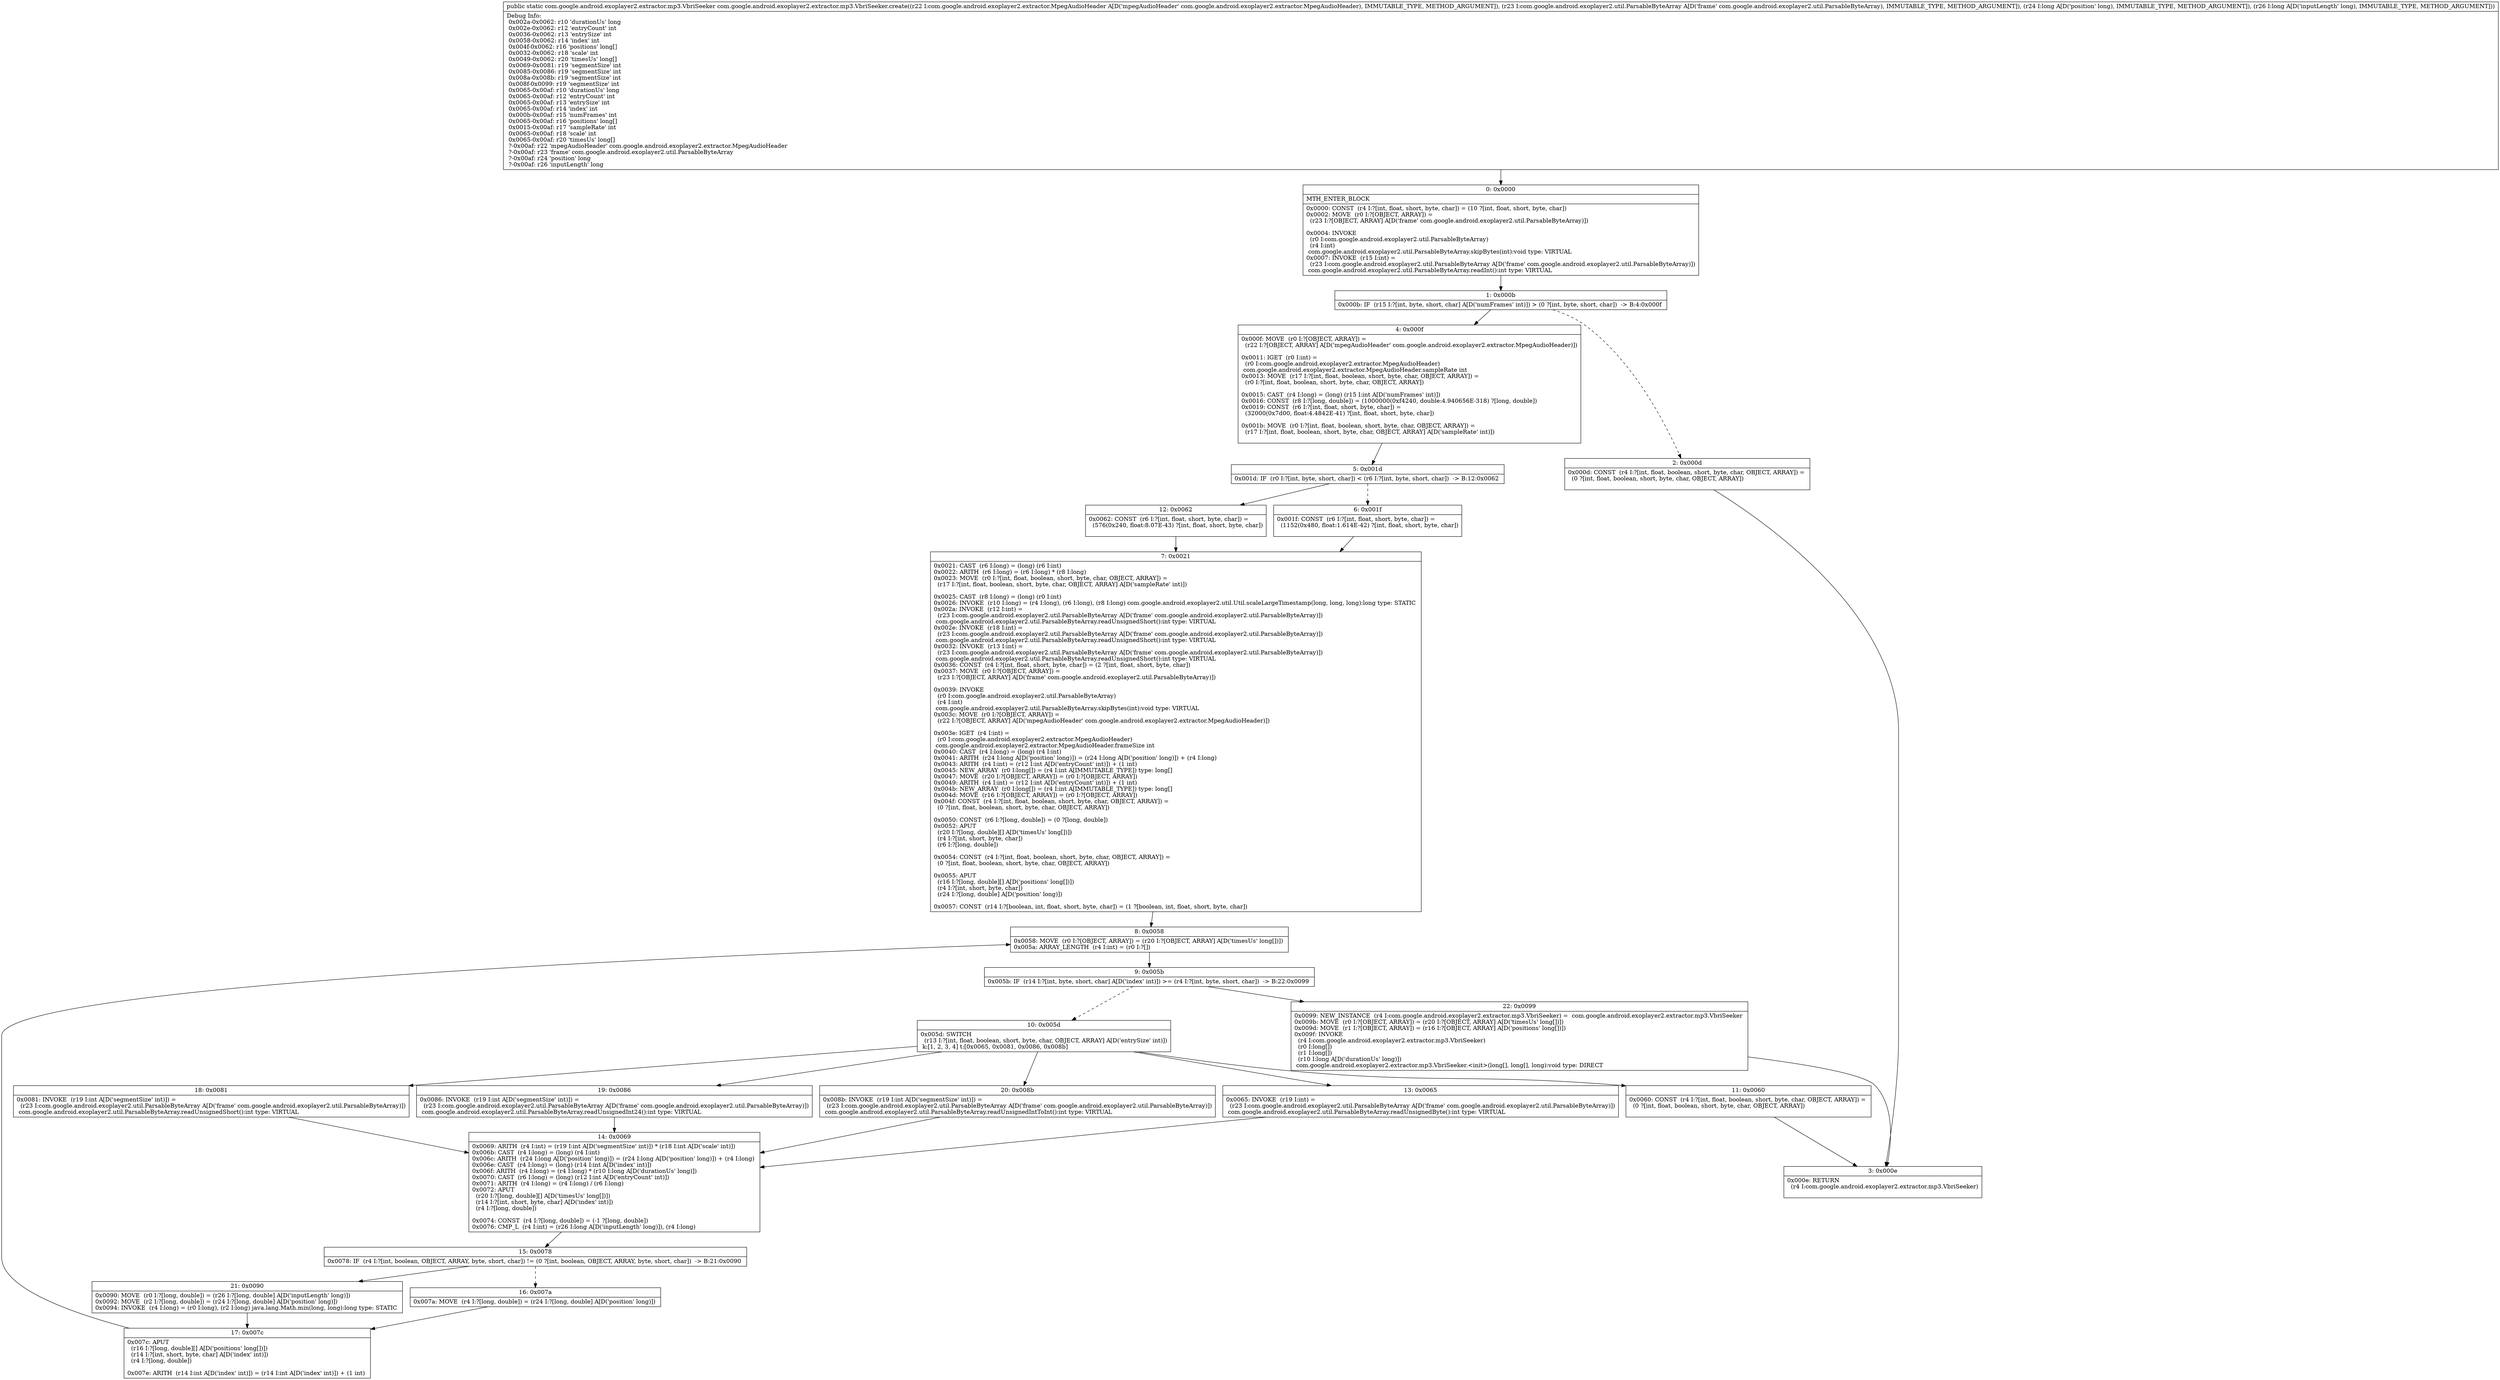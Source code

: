 digraph "CFG forcom.google.android.exoplayer2.extractor.mp3.VbriSeeker.create(Lcom\/google\/android\/exoplayer2\/extractor\/MpegAudioHeader;Lcom\/google\/android\/exoplayer2\/util\/ParsableByteArray;JJ)Lcom\/google\/android\/exoplayer2\/extractor\/mp3\/VbriSeeker;" {
Node_0 [shape=record,label="{0\:\ 0x0000|MTH_ENTER_BLOCK\l|0x0000: CONST  (r4 I:?[int, float, short, byte, char]) = (10 ?[int, float, short, byte, char]) \l0x0002: MOVE  (r0 I:?[OBJECT, ARRAY]) = \l  (r23 I:?[OBJECT, ARRAY] A[D('frame' com.google.android.exoplayer2.util.ParsableByteArray)])\l \l0x0004: INVOKE  \l  (r0 I:com.google.android.exoplayer2.util.ParsableByteArray)\l  (r4 I:int)\l com.google.android.exoplayer2.util.ParsableByteArray.skipBytes(int):void type: VIRTUAL \l0x0007: INVOKE  (r15 I:int) = \l  (r23 I:com.google.android.exoplayer2.util.ParsableByteArray A[D('frame' com.google.android.exoplayer2.util.ParsableByteArray)])\l com.google.android.exoplayer2.util.ParsableByteArray.readInt():int type: VIRTUAL \l}"];
Node_1 [shape=record,label="{1\:\ 0x000b|0x000b: IF  (r15 I:?[int, byte, short, char] A[D('numFrames' int)]) \> (0 ?[int, byte, short, char])  \-\> B:4:0x000f \l}"];
Node_2 [shape=record,label="{2\:\ 0x000d|0x000d: CONST  (r4 I:?[int, float, boolean, short, byte, char, OBJECT, ARRAY]) = \l  (0 ?[int, float, boolean, short, byte, char, OBJECT, ARRAY])\l \l}"];
Node_3 [shape=record,label="{3\:\ 0x000e|0x000e: RETURN  \l  (r4 I:com.google.android.exoplayer2.extractor.mp3.VbriSeeker)\l \l}"];
Node_4 [shape=record,label="{4\:\ 0x000f|0x000f: MOVE  (r0 I:?[OBJECT, ARRAY]) = \l  (r22 I:?[OBJECT, ARRAY] A[D('mpegAudioHeader' com.google.android.exoplayer2.extractor.MpegAudioHeader)])\l \l0x0011: IGET  (r0 I:int) = \l  (r0 I:com.google.android.exoplayer2.extractor.MpegAudioHeader)\l com.google.android.exoplayer2.extractor.MpegAudioHeader.sampleRate int \l0x0013: MOVE  (r17 I:?[int, float, boolean, short, byte, char, OBJECT, ARRAY]) = \l  (r0 I:?[int, float, boolean, short, byte, char, OBJECT, ARRAY])\l \l0x0015: CAST  (r4 I:long) = (long) (r15 I:int A[D('numFrames' int)]) \l0x0016: CONST  (r8 I:?[long, double]) = (1000000(0xf4240, double:4.940656E\-318) ?[long, double]) \l0x0019: CONST  (r6 I:?[int, float, short, byte, char]) = \l  (32000(0x7d00, float:4.4842E\-41) ?[int, float, short, byte, char])\l \l0x001b: MOVE  (r0 I:?[int, float, boolean, short, byte, char, OBJECT, ARRAY]) = \l  (r17 I:?[int, float, boolean, short, byte, char, OBJECT, ARRAY] A[D('sampleRate' int)])\l \l}"];
Node_5 [shape=record,label="{5\:\ 0x001d|0x001d: IF  (r0 I:?[int, byte, short, char]) \< (r6 I:?[int, byte, short, char])  \-\> B:12:0x0062 \l}"];
Node_6 [shape=record,label="{6\:\ 0x001f|0x001f: CONST  (r6 I:?[int, float, short, byte, char]) = \l  (1152(0x480, float:1.614E\-42) ?[int, float, short, byte, char])\l \l}"];
Node_7 [shape=record,label="{7\:\ 0x0021|0x0021: CAST  (r6 I:long) = (long) (r6 I:int) \l0x0022: ARITH  (r6 I:long) = (r6 I:long) * (r8 I:long) \l0x0023: MOVE  (r0 I:?[int, float, boolean, short, byte, char, OBJECT, ARRAY]) = \l  (r17 I:?[int, float, boolean, short, byte, char, OBJECT, ARRAY] A[D('sampleRate' int)])\l \l0x0025: CAST  (r8 I:long) = (long) (r0 I:int) \l0x0026: INVOKE  (r10 I:long) = (r4 I:long), (r6 I:long), (r8 I:long) com.google.android.exoplayer2.util.Util.scaleLargeTimestamp(long, long, long):long type: STATIC \l0x002a: INVOKE  (r12 I:int) = \l  (r23 I:com.google.android.exoplayer2.util.ParsableByteArray A[D('frame' com.google.android.exoplayer2.util.ParsableByteArray)])\l com.google.android.exoplayer2.util.ParsableByteArray.readUnsignedShort():int type: VIRTUAL \l0x002e: INVOKE  (r18 I:int) = \l  (r23 I:com.google.android.exoplayer2.util.ParsableByteArray A[D('frame' com.google.android.exoplayer2.util.ParsableByteArray)])\l com.google.android.exoplayer2.util.ParsableByteArray.readUnsignedShort():int type: VIRTUAL \l0x0032: INVOKE  (r13 I:int) = \l  (r23 I:com.google.android.exoplayer2.util.ParsableByteArray A[D('frame' com.google.android.exoplayer2.util.ParsableByteArray)])\l com.google.android.exoplayer2.util.ParsableByteArray.readUnsignedShort():int type: VIRTUAL \l0x0036: CONST  (r4 I:?[int, float, short, byte, char]) = (2 ?[int, float, short, byte, char]) \l0x0037: MOVE  (r0 I:?[OBJECT, ARRAY]) = \l  (r23 I:?[OBJECT, ARRAY] A[D('frame' com.google.android.exoplayer2.util.ParsableByteArray)])\l \l0x0039: INVOKE  \l  (r0 I:com.google.android.exoplayer2.util.ParsableByteArray)\l  (r4 I:int)\l com.google.android.exoplayer2.util.ParsableByteArray.skipBytes(int):void type: VIRTUAL \l0x003c: MOVE  (r0 I:?[OBJECT, ARRAY]) = \l  (r22 I:?[OBJECT, ARRAY] A[D('mpegAudioHeader' com.google.android.exoplayer2.extractor.MpegAudioHeader)])\l \l0x003e: IGET  (r4 I:int) = \l  (r0 I:com.google.android.exoplayer2.extractor.MpegAudioHeader)\l com.google.android.exoplayer2.extractor.MpegAudioHeader.frameSize int \l0x0040: CAST  (r4 I:long) = (long) (r4 I:int) \l0x0041: ARITH  (r24 I:long A[D('position' long)]) = (r24 I:long A[D('position' long)]) + (r4 I:long) \l0x0043: ARITH  (r4 I:int) = (r12 I:int A[D('entryCount' int)]) + (1 int) \l0x0045: NEW_ARRAY  (r0 I:long[]) = (r4 I:int A[IMMUTABLE_TYPE]) type: long[] \l0x0047: MOVE  (r20 I:?[OBJECT, ARRAY]) = (r0 I:?[OBJECT, ARRAY]) \l0x0049: ARITH  (r4 I:int) = (r12 I:int A[D('entryCount' int)]) + (1 int) \l0x004b: NEW_ARRAY  (r0 I:long[]) = (r4 I:int A[IMMUTABLE_TYPE]) type: long[] \l0x004d: MOVE  (r16 I:?[OBJECT, ARRAY]) = (r0 I:?[OBJECT, ARRAY]) \l0x004f: CONST  (r4 I:?[int, float, boolean, short, byte, char, OBJECT, ARRAY]) = \l  (0 ?[int, float, boolean, short, byte, char, OBJECT, ARRAY])\l \l0x0050: CONST  (r6 I:?[long, double]) = (0 ?[long, double]) \l0x0052: APUT  \l  (r20 I:?[long, double][] A[D('timesUs' long[])])\l  (r4 I:?[int, short, byte, char])\l  (r6 I:?[long, double])\l \l0x0054: CONST  (r4 I:?[int, float, boolean, short, byte, char, OBJECT, ARRAY]) = \l  (0 ?[int, float, boolean, short, byte, char, OBJECT, ARRAY])\l \l0x0055: APUT  \l  (r16 I:?[long, double][] A[D('positions' long[])])\l  (r4 I:?[int, short, byte, char])\l  (r24 I:?[long, double] A[D('position' long)])\l \l0x0057: CONST  (r14 I:?[boolean, int, float, short, byte, char]) = (1 ?[boolean, int, float, short, byte, char]) \l}"];
Node_8 [shape=record,label="{8\:\ 0x0058|0x0058: MOVE  (r0 I:?[OBJECT, ARRAY]) = (r20 I:?[OBJECT, ARRAY] A[D('timesUs' long[])]) \l0x005a: ARRAY_LENGTH  (r4 I:int) = (r0 I:?[]) \l}"];
Node_9 [shape=record,label="{9\:\ 0x005b|0x005b: IF  (r14 I:?[int, byte, short, char] A[D('index' int)]) \>= (r4 I:?[int, byte, short, char])  \-\> B:22:0x0099 \l}"];
Node_10 [shape=record,label="{10\:\ 0x005d|0x005d: SWITCH  \l  (r13 I:?[int, float, boolean, short, byte, char, OBJECT, ARRAY] A[D('entrySize' int)])\l k:[1, 2, 3, 4] t:[0x0065, 0x0081, 0x0086, 0x008b] \l}"];
Node_11 [shape=record,label="{11\:\ 0x0060|0x0060: CONST  (r4 I:?[int, float, boolean, short, byte, char, OBJECT, ARRAY]) = \l  (0 ?[int, float, boolean, short, byte, char, OBJECT, ARRAY])\l \l}"];
Node_12 [shape=record,label="{12\:\ 0x0062|0x0062: CONST  (r6 I:?[int, float, short, byte, char]) = \l  (576(0x240, float:8.07E\-43) ?[int, float, short, byte, char])\l \l}"];
Node_13 [shape=record,label="{13\:\ 0x0065|0x0065: INVOKE  (r19 I:int) = \l  (r23 I:com.google.android.exoplayer2.util.ParsableByteArray A[D('frame' com.google.android.exoplayer2.util.ParsableByteArray)])\l com.google.android.exoplayer2.util.ParsableByteArray.readUnsignedByte():int type: VIRTUAL \l}"];
Node_14 [shape=record,label="{14\:\ 0x0069|0x0069: ARITH  (r4 I:int) = (r19 I:int A[D('segmentSize' int)]) * (r18 I:int A[D('scale' int)]) \l0x006b: CAST  (r4 I:long) = (long) (r4 I:int) \l0x006c: ARITH  (r24 I:long A[D('position' long)]) = (r24 I:long A[D('position' long)]) + (r4 I:long) \l0x006e: CAST  (r4 I:long) = (long) (r14 I:int A[D('index' int)]) \l0x006f: ARITH  (r4 I:long) = (r4 I:long) * (r10 I:long A[D('durationUs' long)]) \l0x0070: CAST  (r6 I:long) = (long) (r12 I:int A[D('entryCount' int)]) \l0x0071: ARITH  (r4 I:long) = (r4 I:long) \/ (r6 I:long) \l0x0072: APUT  \l  (r20 I:?[long, double][] A[D('timesUs' long[])])\l  (r14 I:?[int, short, byte, char] A[D('index' int)])\l  (r4 I:?[long, double])\l \l0x0074: CONST  (r4 I:?[long, double]) = (\-1 ?[long, double]) \l0x0076: CMP_L  (r4 I:int) = (r26 I:long A[D('inputLength' long)]), (r4 I:long) \l}"];
Node_15 [shape=record,label="{15\:\ 0x0078|0x0078: IF  (r4 I:?[int, boolean, OBJECT, ARRAY, byte, short, char]) != (0 ?[int, boolean, OBJECT, ARRAY, byte, short, char])  \-\> B:21:0x0090 \l}"];
Node_16 [shape=record,label="{16\:\ 0x007a|0x007a: MOVE  (r4 I:?[long, double]) = (r24 I:?[long, double] A[D('position' long)]) \l}"];
Node_17 [shape=record,label="{17\:\ 0x007c|0x007c: APUT  \l  (r16 I:?[long, double][] A[D('positions' long[])])\l  (r14 I:?[int, short, byte, char] A[D('index' int)])\l  (r4 I:?[long, double])\l \l0x007e: ARITH  (r14 I:int A[D('index' int)]) = (r14 I:int A[D('index' int)]) + (1 int) \l}"];
Node_18 [shape=record,label="{18\:\ 0x0081|0x0081: INVOKE  (r19 I:int A[D('segmentSize' int)]) = \l  (r23 I:com.google.android.exoplayer2.util.ParsableByteArray A[D('frame' com.google.android.exoplayer2.util.ParsableByteArray)])\l com.google.android.exoplayer2.util.ParsableByteArray.readUnsignedShort():int type: VIRTUAL \l}"];
Node_19 [shape=record,label="{19\:\ 0x0086|0x0086: INVOKE  (r19 I:int A[D('segmentSize' int)]) = \l  (r23 I:com.google.android.exoplayer2.util.ParsableByteArray A[D('frame' com.google.android.exoplayer2.util.ParsableByteArray)])\l com.google.android.exoplayer2.util.ParsableByteArray.readUnsignedInt24():int type: VIRTUAL \l}"];
Node_20 [shape=record,label="{20\:\ 0x008b|0x008b: INVOKE  (r19 I:int A[D('segmentSize' int)]) = \l  (r23 I:com.google.android.exoplayer2.util.ParsableByteArray A[D('frame' com.google.android.exoplayer2.util.ParsableByteArray)])\l com.google.android.exoplayer2.util.ParsableByteArray.readUnsignedIntToInt():int type: VIRTUAL \l}"];
Node_21 [shape=record,label="{21\:\ 0x0090|0x0090: MOVE  (r0 I:?[long, double]) = (r26 I:?[long, double] A[D('inputLength' long)]) \l0x0092: MOVE  (r2 I:?[long, double]) = (r24 I:?[long, double] A[D('position' long)]) \l0x0094: INVOKE  (r4 I:long) = (r0 I:long), (r2 I:long) java.lang.Math.min(long, long):long type: STATIC \l}"];
Node_22 [shape=record,label="{22\:\ 0x0099|0x0099: NEW_INSTANCE  (r4 I:com.google.android.exoplayer2.extractor.mp3.VbriSeeker) =  com.google.android.exoplayer2.extractor.mp3.VbriSeeker \l0x009b: MOVE  (r0 I:?[OBJECT, ARRAY]) = (r20 I:?[OBJECT, ARRAY] A[D('timesUs' long[])]) \l0x009d: MOVE  (r1 I:?[OBJECT, ARRAY]) = (r16 I:?[OBJECT, ARRAY] A[D('positions' long[])]) \l0x009f: INVOKE  \l  (r4 I:com.google.android.exoplayer2.extractor.mp3.VbriSeeker)\l  (r0 I:long[])\l  (r1 I:long[])\l  (r10 I:long A[D('durationUs' long)])\l com.google.android.exoplayer2.extractor.mp3.VbriSeeker.\<init\>(long[], long[], long):void type: DIRECT \l}"];
MethodNode[shape=record,label="{public static com.google.android.exoplayer2.extractor.mp3.VbriSeeker com.google.android.exoplayer2.extractor.mp3.VbriSeeker.create((r22 I:com.google.android.exoplayer2.extractor.MpegAudioHeader A[D('mpegAudioHeader' com.google.android.exoplayer2.extractor.MpegAudioHeader), IMMUTABLE_TYPE, METHOD_ARGUMENT]), (r23 I:com.google.android.exoplayer2.util.ParsableByteArray A[D('frame' com.google.android.exoplayer2.util.ParsableByteArray), IMMUTABLE_TYPE, METHOD_ARGUMENT]), (r24 I:long A[D('position' long), IMMUTABLE_TYPE, METHOD_ARGUMENT]), (r26 I:long A[D('inputLength' long), IMMUTABLE_TYPE, METHOD_ARGUMENT]))  | Debug Info:\l  0x002a\-0x0062: r10 'durationUs' long\l  0x002e\-0x0062: r12 'entryCount' int\l  0x0036\-0x0062: r13 'entrySize' int\l  0x0058\-0x0062: r14 'index' int\l  0x004f\-0x0062: r16 'positions' long[]\l  0x0032\-0x0062: r18 'scale' int\l  0x0049\-0x0062: r20 'timesUs' long[]\l  0x0069\-0x0081: r19 'segmentSize' int\l  0x0085\-0x0086: r19 'segmentSize' int\l  0x008a\-0x008b: r19 'segmentSize' int\l  0x008f\-0x0099: r19 'segmentSize' int\l  0x0065\-0x00af: r10 'durationUs' long\l  0x0065\-0x00af: r12 'entryCount' int\l  0x0065\-0x00af: r13 'entrySize' int\l  0x0065\-0x00af: r14 'index' int\l  0x000b\-0x00af: r15 'numFrames' int\l  0x0065\-0x00af: r16 'positions' long[]\l  0x0015\-0x00af: r17 'sampleRate' int\l  0x0065\-0x00af: r18 'scale' int\l  0x0065\-0x00af: r20 'timesUs' long[]\l  ?\-0x00af: r22 'mpegAudioHeader' com.google.android.exoplayer2.extractor.MpegAudioHeader\l  ?\-0x00af: r23 'frame' com.google.android.exoplayer2.util.ParsableByteArray\l  ?\-0x00af: r24 'position' long\l  ?\-0x00af: r26 'inputLength' long\l}"];
MethodNode -> Node_0;
Node_0 -> Node_1;
Node_1 -> Node_2[style=dashed];
Node_1 -> Node_4;
Node_2 -> Node_3;
Node_4 -> Node_5;
Node_5 -> Node_6[style=dashed];
Node_5 -> Node_12;
Node_6 -> Node_7;
Node_7 -> Node_8;
Node_8 -> Node_9;
Node_9 -> Node_10[style=dashed];
Node_9 -> Node_22;
Node_10 -> Node_11;
Node_10 -> Node_13;
Node_10 -> Node_18;
Node_10 -> Node_19;
Node_10 -> Node_20;
Node_11 -> Node_3;
Node_12 -> Node_7;
Node_13 -> Node_14;
Node_14 -> Node_15;
Node_15 -> Node_16[style=dashed];
Node_15 -> Node_21;
Node_16 -> Node_17;
Node_17 -> Node_8;
Node_18 -> Node_14;
Node_19 -> Node_14;
Node_20 -> Node_14;
Node_21 -> Node_17;
Node_22 -> Node_3;
}

